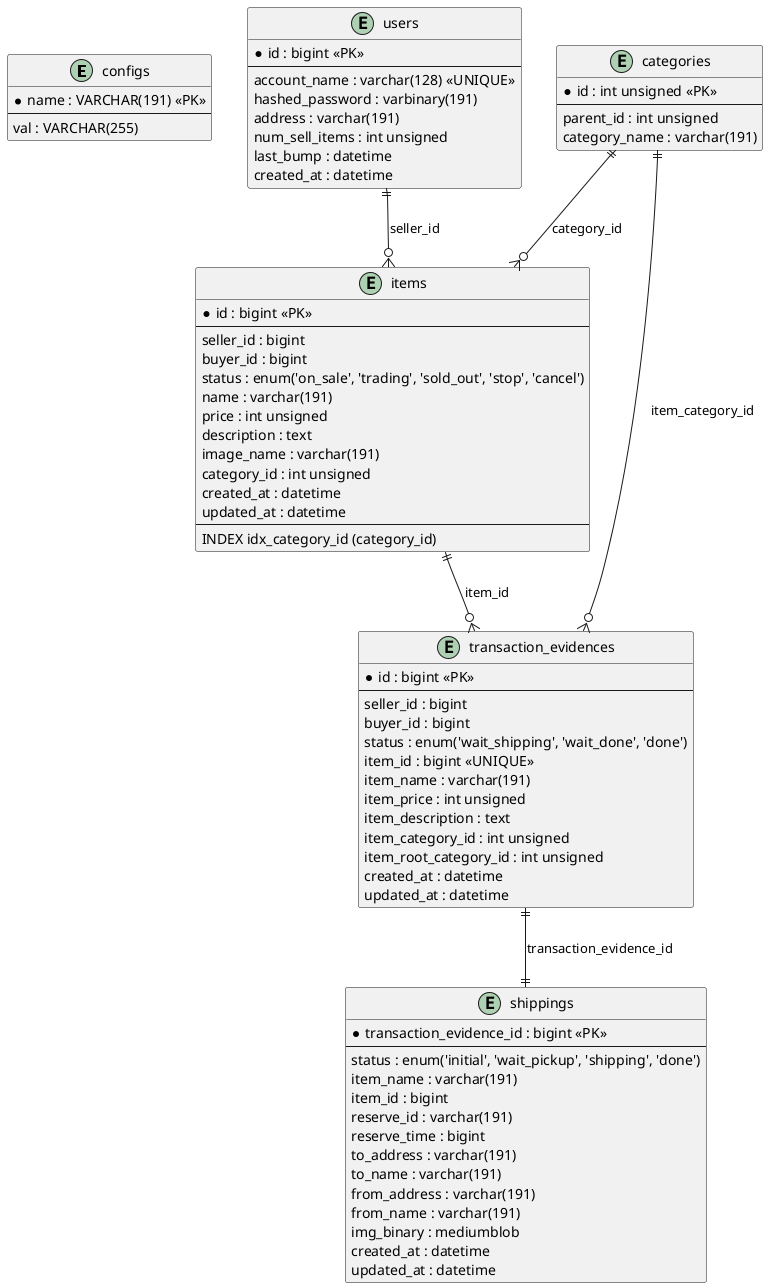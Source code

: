 @startuml

entity configs {
  * name : VARCHAR(191) <<PK>>
  --
  val : VARCHAR(255)
}

entity users {
  * id : bigint <<PK>>
  --
  account_name : varchar(128) <<UNIQUE>>
  hashed_password : varbinary(191)
  address : varchar(191)
  num_sell_items : int unsigned
  last_bump : datetime
  created_at : datetime
}

entity items {
  * id : bigint <<PK>>
  --
  seller_id : bigint
  buyer_id : bigint
  status : enum('on_sale', 'trading', 'sold_out', 'stop', 'cancel')
  name : varchar(191)
  price : int unsigned
  description : text
  image_name : varchar(191)
  category_id : int unsigned
  created_at : datetime
  updated_at : datetime
  --
  INDEX idx_category_id (category_id)
}

entity transaction_evidences {
  * id : bigint <<PK>>
  --
  seller_id : bigint
  buyer_id : bigint
  status : enum('wait_shipping', 'wait_done', 'done')
  item_id : bigint <<UNIQUE>>
  item_name : varchar(191)
  item_price : int unsigned
  item_description : text
  item_category_id : int unsigned
  item_root_category_id : int unsigned
  created_at : datetime
  updated_at : datetime
}

entity shippings {
  * transaction_evidence_id : bigint <<PK>>
  --
  status : enum('initial', 'wait_pickup', 'shipping', 'done')
  item_name : varchar(191)
  item_id : bigint
  reserve_id : varchar(191)
  reserve_time : bigint
  to_address : varchar(191)
  to_name : varchar(191)
  from_address : varchar(191)
  from_name : varchar(191)
  img_binary : mediumblob
  created_at : datetime
  updated_at : datetime
}

entity categories {
  * id : int unsigned <<PK>>
  --
  parent_id : int unsigned
  category_name : varchar(191)
}

users ||--o{ items : "seller_id"
items ||--o{ transaction_evidences : "item_id"
transaction_evidences ||--|| shippings : "transaction_evidence_id"
categories ||--o{ items : "category_id"
categories ||--o{ transaction_evidences : "item_category_id"

@enduml
